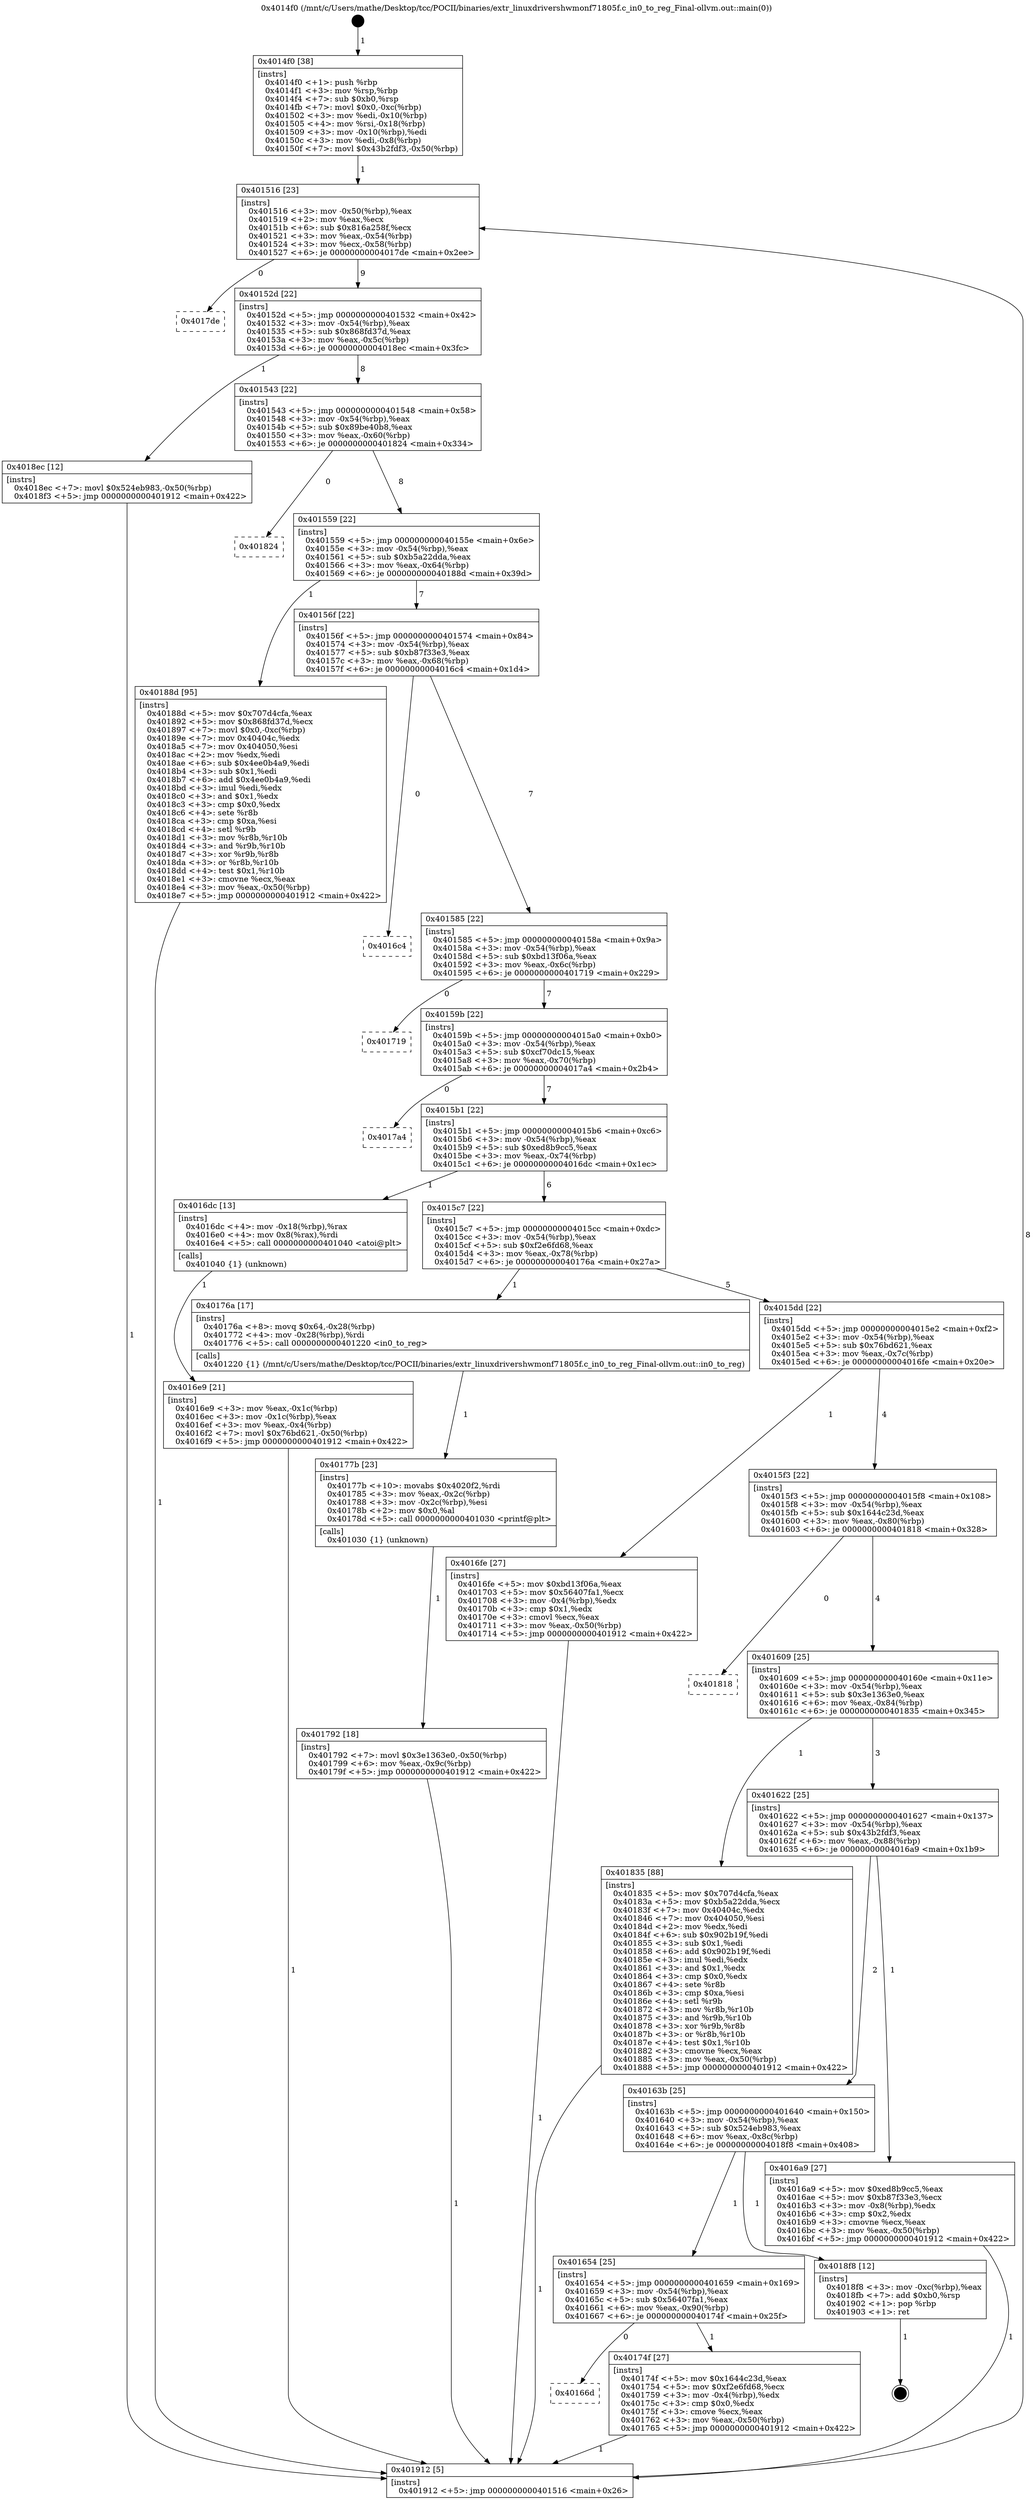 digraph "0x4014f0" {
  label = "0x4014f0 (/mnt/c/Users/mathe/Desktop/tcc/POCII/binaries/extr_linuxdrivershwmonf71805f.c_in0_to_reg_Final-ollvm.out::main(0))"
  labelloc = "t"
  node[shape=record]

  Entry [label="",width=0.3,height=0.3,shape=circle,fillcolor=black,style=filled]
  "0x401516" [label="{
     0x401516 [23]\l
     | [instrs]\l
     &nbsp;&nbsp;0x401516 \<+3\>: mov -0x50(%rbp),%eax\l
     &nbsp;&nbsp;0x401519 \<+2\>: mov %eax,%ecx\l
     &nbsp;&nbsp;0x40151b \<+6\>: sub $0x816a258f,%ecx\l
     &nbsp;&nbsp;0x401521 \<+3\>: mov %eax,-0x54(%rbp)\l
     &nbsp;&nbsp;0x401524 \<+3\>: mov %ecx,-0x58(%rbp)\l
     &nbsp;&nbsp;0x401527 \<+6\>: je 00000000004017de \<main+0x2ee\>\l
  }"]
  "0x4017de" [label="{
     0x4017de\l
  }", style=dashed]
  "0x40152d" [label="{
     0x40152d [22]\l
     | [instrs]\l
     &nbsp;&nbsp;0x40152d \<+5\>: jmp 0000000000401532 \<main+0x42\>\l
     &nbsp;&nbsp;0x401532 \<+3\>: mov -0x54(%rbp),%eax\l
     &nbsp;&nbsp;0x401535 \<+5\>: sub $0x868fd37d,%eax\l
     &nbsp;&nbsp;0x40153a \<+3\>: mov %eax,-0x5c(%rbp)\l
     &nbsp;&nbsp;0x40153d \<+6\>: je 00000000004018ec \<main+0x3fc\>\l
  }"]
  Exit [label="",width=0.3,height=0.3,shape=circle,fillcolor=black,style=filled,peripheries=2]
  "0x4018ec" [label="{
     0x4018ec [12]\l
     | [instrs]\l
     &nbsp;&nbsp;0x4018ec \<+7\>: movl $0x524eb983,-0x50(%rbp)\l
     &nbsp;&nbsp;0x4018f3 \<+5\>: jmp 0000000000401912 \<main+0x422\>\l
  }"]
  "0x401543" [label="{
     0x401543 [22]\l
     | [instrs]\l
     &nbsp;&nbsp;0x401543 \<+5\>: jmp 0000000000401548 \<main+0x58\>\l
     &nbsp;&nbsp;0x401548 \<+3\>: mov -0x54(%rbp),%eax\l
     &nbsp;&nbsp;0x40154b \<+5\>: sub $0x89be40b8,%eax\l
     &nbsp;&nbsp;0x401550 \<+3\>: mov %eax,-0x60(%rbp)\l
     &nbsp;&nbsp;0x401553 \<+6\>: je 0000000000401824 \<main+0x334\>\l
  }"]
  "0x401792" [label="{
     0x401792 [18]\l
     | [instrs]\l
     &nbsp;&nbsp;0x401792 \<+7\>: movl $0x3e1363e0,-0x50(%rbp)\l
     &nbsp;&nbsp;0x401799 \<+6\>: mov %eax,-0x9c(%rbp)\l
     &nbsp;&nbsp;0x40179f \<+5\>: jmp 0000000000401912 \<main+0x422\>\l
  }"]
  "0x401824" [label="{
     0x401824\l
  }", style=dashed]
  "0x401559" [label="{
     0x401559 [22]\l
     | [instrs]\l
     &nbsp;&nbsp;0x401559 \<+5\>: jmp 000000000040155e \<main+0x6e\>\l
     &nbsp;&nbsp;0x40155e \<+3\>: mov -0x54(%rbp),%eax\l
     &nbsp;&nbsp;0x401561 \<+5\>: sub $0xb5a22dda,%eax\l
     &nbsp;&nbsp;0x401566 \<+3\>: mov %eax,-0x64(%rbp)\l
     &nbsp;&nbsp;0x401569 \<+6\>: je 000000000040188d \<main+0x39d\>\l
  }"]
  "0x40177b" [label="{
     0x40177b [23]\l
     | [instrs]\l
     &nbsp;&nbsp;0x40177b \<+10\>: movabs $0x4020f2,%rdi\l
     &nbsp;&nbsp;0x401785 \<+3\>: mov %eax,-0x2c(%rbp)\l
     &nbsp;&nbsp;0x401788 \<+3\>: mov -0x2c(%rbp),%esi\l
     &nbsp;&nbsp;0x40178b \<+2\>: mov $0x0,%al\l
     &nbsp;&nbsp;0x40178d \<+5\>: call 0000000000401030 \<printf@plt\>\l
     | [calls]\l
     &nbsp;&nbsp;0x401030 \{1\} (unknown)\l
  }"]
  "0x40188d" [label="{
     0x40188d [95]\l
     | [instrs]\l
     &nbsp;&nbsp;0x40188d \<+5\>: mov $0x707d4cfa,%eax\l
     &nbsp;&nbsp;0x401892 \<+5\>: mov $0x868fd37d,%ecx\l
     &nbsp;&nbsp;0x401897 \<+7\>: movl $0x0,-0xc(%rbp)\l
     &nbsp;&nbsp;0x40189e \<+7\>: mov 0x40404c,%edx\l
     &nbsp;&nbsp;0x4018a5 \<+7\>: mov 0x404050,%esi\l
     &nbsp;&nbsp;0x4018ac \<+2\>: mov %edx,%edi\l
     &nbsp;&nbsp;0x4018ae \<+6\>: sub $0x4ee0b4a9,%edi\l
     &nbsp;&nbsp;0x4018b4 \<+3\>: sub $0x1,%edi\l
     &nbsp;&nbsp;0x4018b7 \<+6\>: add $0x4ee0b4a9,%edi\l
     &nbsp;&nbsp;0x4018bd \<+3\>: imul %edi,%edx\l
     &nbsp;&nbsp;0x4018c0 \<+3\>: and $0x1,%edx\l
     &nbsp;&nbsp;0x4018c3 \<+3\>: cmp $0x0,%edx\l
     &nbsp;&nbsp;0x4018c6 \<+4\>: sete %r8b\l
     &nbsp;&nbsp;0x4018ca \<+3\>: cmp $0xa,%esi\l
     &nbsp;&nbsp;0x4018cd \<+4\>: setl %r9b\l
     &nbsp;&nbsp;0x4018d1 \<+3\>: mov %r8b,%r10b\l
     &nbsp;&nbsp;0x4018d4 \<+3\>: and %r9b,%r10b\l
     &nbsp;&nbsp;0x4018d7 \<+3\>: xor %r9b,%r8b\l
     &nbsp;&nbsp;0x4018da \<+3\>: or %r8b,%r10b\l
     &nbsp;&nbsp;0x4018dd \<+4\>: test $0x1,%r10b\l
     &nbsp;&nbsp;0x4018e1 \<+3\>: cmovne %ecx,%eax\l
     &nbsp;&nbsp;0x4018e4 \<+3\>: mov %eax,-0x50(%rbp)\l
     &nbsp;&nbsp;0x4018e7 \<+5\>: jmp 0000000000401912 \<main+0x422\>\l
  }"]
  "0x40156f" [label="{
     0x40156f [22]\l
     | [instrs]\l
     &nbsp;&nbsp;0x40156f \<+5\>: jmp 0000000000401574 \<main+0x84\>\l
     &nbsp;&nbsp;0x401574 \<+3\>: mov -0x54(%rbp),%eax\l
     &nbsp;&nbsp;0x401577 \<+5\>: sub $0xb87f33e3,%eax\l
     &nbsp;&nbsp;0x40157c \<+3\>: mov %eax,-0x68(%rbp)\l
     &nbsp;&nbsp;0x40157f \<+6\>: je 00000000004016c4 \<main+0x1d4\>\l
  }"]
  "0x40166d" [label="{
     0x40166d\l
  }", style=dashed]
  "0x4016c4" [label="{
     0x4016c4\l
  }", style=dashed]
  "0x401585" [label="{
     0x401585 [22]\l
     | [instrs]\l
     &nbsp;&nbsp;0x401585 \<+5\>: jmp 000000000040158a \<main+0x9a\>\l
     &nbsp;&nbsp;0x40158a \<+3\>: mov -0x54(%rbp),%eax\l
     &nbsp;&nbsp;0x40158d \<+5\>: sub $0xbd13f06a,%eax\l
     &nbsp;&nbsp;0x401592 \<+3\>: mov %eax,-0x6c(%rbp)\l
     &nbsp;&nbsp;0x401595 \<+6\>: je 0000000000401719 \<main+0x229\>\l
  }"]
  "0x40174f" [label="{
     0x40174f [27]\l
     | [instrs]\l
     &nbsp;&nbsp;0x40174f \<+5\>: mov $0x1644c23d,%eax\l
     &nbsp;&nbsp;0x401754 \<+5\>: mov $0xf2e6fd68,%ecx\l
     &nbsp;&nbsp;0x401759 \<+3\>: mov -0x4(%rbp),%edx\l
     &nbsp;&nbsp;0x40175c \<+3\>: cmp $0x0,%edx\l
     &nbsp;&nbsp;0x40175f \<+3\>: cmove %ecx,%eax\l
     &nbsp;&nbsp;0x401762 \<+3\>: mov %eax,-0x50(%rbp)\l
     &nbsp;&nbsp;0x401765 \<+5\>: jmp 0000000000401912 \<main+0x422\>\l
  }"]
  "0x401719" [label="{
     0x401719\l
  }", style=dashed]
  "0x40159b" [label="{
     0x40159b [22]\l
     | [instrs]\l
     &nbsp;&nbsp;0x40159b \<+5\>: jmp 00000000004015a0 \<main+0xb0\>\l
     &nbsp;&nbsp;0x4015a0 \<+3\>: mov -0x54(%rbp),%eax\l
     &nbsp;&nbsp;0x4015a3 \<+5\>: sub $0xcf70dc15,%eax\l
     &nbsp;&nbsp;0x4015a8 \<+3\>: mov %eax,-0x70(%rbp)\l
     &nbsp;&nbsp;0x4015ab \<+6\>: je 00000000004017a4 \<main+0x2b4\>\l
  }"]
  "0x401654" [label="{
     0x401654 [25]\l
     | [instrs]\l
     &nbsp;&nbsp;0x401654 \<+5\>: jmp 0000000000401659 \<main+0x169\>\l
     &nbsp;&nbsp;0x401659 \<+3\>: mov -0x54(%rbp),%eax\l
     &nbsp;&nbsp;0x40165c \<+5\>: sub $0x56407fa1,%eax\l
     &nbsp;&nbsp;0x401661 \<+6\>: mov %eax,-0x90(%rbp)\l
     &nbsp;&nbsp;0x401667 \<+6\>: je 000000000040174f \<main+0x25f\>\l
  }"]
  "0x4017a4" [label="{
     0x4017a4\l
  }", style=dashed]
  "0x4015b1" [label="{
     0x4015b1 [22]\l
     | [instrs]\l
     &nbsp;&nbsp;0x4015b1 \<+5\>: jmp 00000000004015b6 \<main+0xc6\>\l
     &nbsp;&nbsp;0x4015b6 \<+3\>: mov -0x54(%rbp),%eax\l
     &nbsp;&nbsp;0x4015b9 \<+5\>: sub $0xed8b9cc5,%eax\l
     &nbsp;&nbsp;0x4015be \<+3\>: mov %eax,-0x74(%rbp)\l
     &nbsp;&nbsp;0x4015c1 \<+6\>: je 00000000004016dc \<main+0x1ec\>\l
  }"]
  "0x4018f8" [label="{
     0x4018f8 [12]\l
     | [instrs]\l
     &nbsp;&nbsp;0x4018f8 \<+3\>: mov -0xc(%rbp),%eax\l
     &nbsp;&nbsp;0x4018fb \<+7\>: add $0xb0,%rsp\l
     &nbsp;&nbsp;0x401902 \<+1\>: pop %rbp\l
     &nbsp;&nbsp;0x401903 \<+1\>: ret\l
  }"]
  "0x4016dc" [label="{
     0x4016dc [13]\l
     | [instrs]\l
     &nbsp;&nbsp;0x4016dc \<+4\>: mov -0x18(%rbp),%rax\l
     &nbsp;&nbsp;0x4016e0 \<+4\>: mov 0x8(%rax),%rdi\l
     &nbsp;&nbsp;0x4016e4 \<+5\>: call 0000000000401040 \<atoi@plt\>\l
     | [calls]\l
     &nbsp;&nbsp;0x401040 \{1\} (unknown)\l
  }"]
  "0x4015c7" [label="{
     0x4015c7 [22]\l
     | [instrs]\l
     &nbsp;&nbsp;0x4015c7 \<+5\>: jmp 00000000004015cc \<main+0xdc\>\l
     &nbsp;&nbsp;0x4015cc \<+3\>: mov -0x54(%rbp),%eax\l
     &nbsp;&nbsp;0x4015cf \<+5\>: sub $0xf2e6fd68,%eax\l
     &nbsp;&nbsp;0x4015d4 \<+3\>: mov %eax,-0x78(%rbp)\l
     &nbsp;&nbsp;0x4015d7 \<+6\>: je 000000000040176a \<main+0x27a\>\l
  }"]
  "0x4016e9" [label="{
     0x4016e9 [21]\l
     | [instrs]\l
     &nbsp;&nbsp;0x4016e9 \<+3\>: mov %eax,-0x1c(%rbp)\l
     &nbsp;&nbsp;0x4016ec \<+3\>: mov -0x1c(%rbp),%eax\l
     &nbsp;&nbsp;0x4016ef \<+3\>: mov %eax,-0x4(%rbp)\l
     &nbsp;&nbsp;0x4016f2 \<+7\>: movl $0x76bd621,-0x50(%rbp)\l
     &nbsp;&nbsp;0x4016f9 \<+5\>: jmp 0000000000401912 \<main+0x422\>\l
  }"]
  "0x40176a" [label="{
     0x40176a [17]\l
     | [instrs]\l
     &nbsp;&nbsp;0x40176a \<+8\>: movq $0x64,-0x28(%rbp)\l
     &nbsp;&nbsp;0x401772 \<+4\>: mov -0x28(%rbp),%rdi\l
     &nbsp;&nbsp;0x401776 \<+5\>: call 0000000000401220 \<in0_to_reg\>\l
     | [calls]\l
     &nbsp;&nbsp;0x401220 \{1\} (/mnt/c/Users/mathe/Desktop/tcc/POCII/binaries/extr_linuxdrivershwmonf71805f.c_in0_to_reg_Final-ollvm.out::in0_to_reg)\l
  }"]
  "0x4015dd" [label="{
     0x4015dd [22]\l
     | [instrs]\l
     &nbsp;&nbsp;0x4015dd \<+5\>: jmp 00000000004015e2 \<main+0xf2\>\l
     &nbsp;&nbsp;0x4015e2 \<+3\>: mov -0x54(%rbp),%eax\l
     &nbsp;&nbsp;0x4015e5 \<+5\>: sub $0x76bd621,%eax\l
     &nbsp;&nbsp;0x4015ea \<+3\>: mov %eax,-0x7c(%rbp)\l
     &nbsp;&nbsp;0x4015ed \<+6\>: je 00000000004016fe \<main+0x20e\>\l
  }"]
  "0x4014f0" [label="{
     0x4014f0 [38]\l
     | [instrs]\l
     &nbsp;&nbsp;0x4014f0 \<+1\>: push %rbp\l
     &nbsp;&nbsp;0x4014f1 \<+3\>: mov %rsp,%rbp\l
     &nbsp;&nbsp;0x4014f4 \<+7\>: sub $0xb0,%rsp\l
     &nbsp;&nbsp;0x4014fb \<+7\>: movl $0x0,-0xc(%rbp)\l
     &nbsp;&nbsp;0x401502 \<+3\>: mov %edi,-0x10(%rbp)\l
     &nbsp;&nbsp;0x401505 \<+4\>: mov %rsi,-0x18(%rbp)\l
     &nbsp;&nbsp;0x401509 \<+3\>: mov -0x10(%rbp),%edi\l
     &nbsp;&nbsp;0x40150c \<+3\>: mov %edi,-0x8(%rbp)\l
     &nbsp;&nbsp;0x40150f \<+7\>: movl $0x43b2fdf3,-0x50(%rbp)\l
  }"]
  "0x4016fe" [label="{
     0x4016fe [27]\l
     | [instrs]\l
     &nbsp;&nbsp;0x4016fe \<+5\>: mov $0xbd13f06a,%eax\l
     &nbsp;&nbsp;0x401703 \<+5\>: mov $0x56407fa1,%ecx\l
     &nbsp;&nbsp;0x401708 \<+3\>: mov -0x4(%rbp),%edx\l
     &nbsp;&nbsp;0x40170b \<+3\>: cmp $0x1,%edx\l
     &nbsp;&nbsp;0x40170e \<+3\>: cmovl %ecx,%eax\l
     &nbsp;&nbsp;0x401711 \<+3\>: mov %eax,-0x50(%rbp)\l
     &nbsp;&nbsp;0x401714 \<+5\>: jmp 0000000000401912 \<main+0x422\>\l
  }"]
  "0x4015f3" [label="{
     0x4015f3 [22]\l
     | [instrs]\l
     &nbsp;&nbsp;0x4015f3 \<+5\>: jmp 00000000004015f8 \<main+0x108\>\l
     &nbsp;&nbsp;0x4015f8 \<+3\>: mov -0x54(%rbp),%eax\l
     &nbsp;&nbsp;0x4015fb \<+5\>: sub $0x1644c23d,%eax\l
     &nbsp;&nbsp;0x401600 \<+3\>: mov %eax,-0x80(%rbp)\l
     &nbsp;&nbsp;0x401603 \<+6\>: je 0000000000401818 \<main+0x328\>\l
  }"]
  "0x401912" [label="{
     0x401912 [5]\l
     | [instrs]\l
     &nbsp;&nbsp;0x401912 \<+5\>: jmp 0000000000401516 \<main+0x26\>\l
  }"]
  "0x401818" [label="{
     0x401818\l
  }", style=dashed]
  "0x401609" [label="{
     0x401609 [25]\l
     | [instrs]\l
     &nbsp;&nbsp;0x401609 \<+5\>: jmp 000000000040160e \<main+0x11e\>\l
     &nbsp;&nbsp;0x40160e \<+3\>: mov -0x54(%rbp),%eax\l
     &nbsp;&nbsp;0x401611 \<+5\>: sub $0x3e1363e0,%eax\l
     &nbsp;&nbsp;0x401616 \<+6\>: mov %eax,-0x84(%rbp)\l
     &nbsp;&nbsp;0x40161c \<+6\>: je 0000000000401835 \<main+0x345\>\l
  }"]
  "0x40163b" [label="{
     0x40163b [25]\l
     | [instrs]\l
     &nbsp;&nbsp;0x40163b \<+5\>: jmp 0000000000401640 \<main+0x150\>\l
     &nbsp;&nbsp;0x401640 \<+3\>: mov -0x54(%rbp),%eax\l
     &nbsp;&nbsp;0x401643 \<+5\>: sub $0x524eb983,%eax\l
     &nbsp;&nbsp;0x401648 \<+6\>: mov %eax,-0x8c(%rbp)\l
     &nbsp;&nbsp;0x40164e \<+6\>: je 00000000004018f8 \<main+0x408\>\l
  }"]
  "0x401835" [label="{
     0x401835 [88]\l
     | [instrs]\l
     &nbsp;&nbsp;0x401835 \<+5\>: mov $0x707d4cfa,%eax\l
     &nbsp;&nbsp;0x40183a \<+5\>: mov $0xb5a22dda,%ecx\l
     &nbsp;&nbsp;0x40183f \<+7\>: mov 0x40404c,%edx\l
     &nbsp;&nbsp;0x401846 \<+7\>: mov 0x404050,%esi\l
     &nbsp;&nbsp;0x40184d \<+2\>: mov %edx,%edi\l
     &nbsp;&nbsp;0x40184f \<+6\>: sub $0x902b19f,%edi\l
     &nbsp;&nbsp;0x401855 \<+3\>: sub $0x1,%edi\l
     &nbsp;&nbsp;0x401858 \<+6\>: add $0x902b19f,%edi\l
     &nbsp;&nbsp;0x40185e \<+3\>: imul %edi,%edx\l
     &nbsp;&nbsp;0x401861 \<+3\>: and $0x1,%edx\l
     &nbsp;&nbsp;0x401864 \<+3\>: cmp $0x0,%edx\l
     &nbsp;&nbsp;0x401867 \<+4\>: sete %r8b\l
     &nbsp;&nbsp;0x40186b \<+3\>: cmp $0xa,%esi\l
     &nbsp;&nbsp;0x40186e \<+4\>: setl %r9b\l
     &nbsp;&nbsp;0x401872 \<+3\>: mov %r8b,%r10b\l
     &nbsp;&nbsp;0x401875 \<+3\>: and %r9b,%r10b\l
     &nbsp;&nbsp;0x401878 \<+3\>: xor %r9b,%r8b\l
     &nbsp;&nbsp;0x40187b \<+3\>: or %r8b,%r10b\l
     &nbsp;&nbsp;0x40187e \<+4\>: test $0x1,%r10b\l
     &nbsp;&nbsp;0x401882 \<+3\>: cmovne %ecx,%eax\l
     &nbsp;&nbsp;0x401885 \<+3\>: mov %eax,-0x50(%rbp)\l
     &nbsp;&nbsp;0x401888 \<+5\>: jmp 0000000000401912 \<main+0x422\>\l
  }"]
  "0x401622" [label="{
     0x401622 [25]\l
     | [instrs]\l
     &nbsp;&nbsp;0x401622 \<+5\>: jmp 0000000000401627 \<main+0x137\>\l
     &nbsp;&nbsp;0x401627 \<+3\>: mov -0x54(%rbp),%eax\l
     &nbsp;&nbsp;0x40162a \<+5\>: sub $0x43b2fdf3,%eax\l
     &nbsp;&nbsp;0x40162f \<+6\>: mov %eax,-0x88(%rbp)\l
     &nbsp;&nbsp;0x401635 \<+6\>: je 00000000004016a9 \<main+0x1b9\>\l
  }"]
  "0x4016a9" [label="{
     0x4016a9 [27]\l
     | [instrs]\l
     &nbsp;&nbsp;0x4016a9 \<+5\>: mov $0xed8b9cc5,%eax\l
     &nbsp;&nbsp;0x4016ae \<+5\>: mov $0xb87f33e3,%ecx\l
     &nbsp;&nbsp;0x4016b3 \<+3\>: mov -0x8(%rbp),%edx\l
     &nbsp;&nbsp;0x4016b6 \<+3\>: cmp $0x2,%edx\l
     &nbsp;&nbsp;0x4016b9 \<+3\>: cmovne %ecx,%eax\l
     &nbsp;&nbsp;0x4016bc \<+3\>: mov %eax,-0x50(%rbp)\l
     &nbsp;&nbsp;0x4016bf \<+5\>: jmp 0000000000401912 \<main+0x422\>\l
  }"]
  Entry -> "0x4014f0" [label=" 1"]
  "0x401516" -> "0x4017de" [label=" 0"]
  "0x401516" -> "0x40152d" [label=" 9"]
  "0x4018f8" -> Exit [label=" 1"]
  "0x40152d" -> "0x4018ec" [label=" 1"]
  "0x40152d" -> "0x401543" [label=" 8"]
  "0x4018ec" -> "0x401912" [label=" 1"]
  "0x401543" -> "0x401824" [label=" 0"]
  "0x401543" -> "0x401559" [label=" 8"]
  "0x40188d" -> "0x401912" [label=" 1"]
  "0x401559" -> "0x40188d" [label=" 1"]
  "0x401559" -> "0x40156f" [label=" 7"]
  "0x401835" -> "0x401912" [label=" 1"]
  "0x40156f" -> "0x4016c4" [label=" 0"]
  "0x40156f" -> "0x401585" [label=" 7"]
  "0x401792" -> "0x401912" [label=" 1"]
  "0x401585" -> "0x401719" [label=" 0"]
  "0x401585" -> "0x40159b" [label=" 7"]
  "0x40177b" -> "0x401792" [label=" 1"]
  "0x40159b" -> "0x4017a4" [label=" 0"]
  "0x40159b" -> "0x4015b1" [label=" 7"]
  "0x40174f" -> "0x401912" [label=" 1"]
  "0x4015b1" -> "0x4016dc" [label=" 1"]
  "0x4015b1" -> "0x4015c7" [label=" 6"]
  "0x401654" -> "0x40166d" [label=" 0"]
  "0x4015c7" -> "0x40176a" [label=" 1"]
  "0x4015c7" -> "0x4015dd" [label=" 5"]
  "0x40176a" -> "0x40177b" [label=" 1"]
  "0x4015dd" -> "0x4016fe" [label=" 1"]
  "0x4015dd" -> "0x4015f3" [label=" 4"]
  "0x40163b" -> "0x401654" [label=" 1"]
  "0x4015f3" -> "0x401818" [label=" 0"]
  "0x4015f3" -> "0x401609" [label=" 4"]
  "0x40163b" -> "0x4018f8" [label=" 1"]
  "0x401609" -> "0x401835" [label=" 1"]
  "0x401609" -> "0x401622" [label=" 3"]
  "0x401654" -> "0x40174f" [label=" 1"]
  "0x401622" -> "0x4016a9" [label=" 1"]
  "0x401622" -> "0x40163b" [label=" 2"]
  "0x4016a9" -> "0x401912" [label=" 1"]
  "0x4014f0" -> "0x401516" [label=" 1"]
  "0x401912" -> "0x401516" [label=" 8"]
  "0x4016dc" -> "0x4016e9" [label=" 1"]
  "0x4016e9" -> "0x401912" [label=" 1"]
  "0x4016fe" -> "0x401912" [label=" 1"]
}
